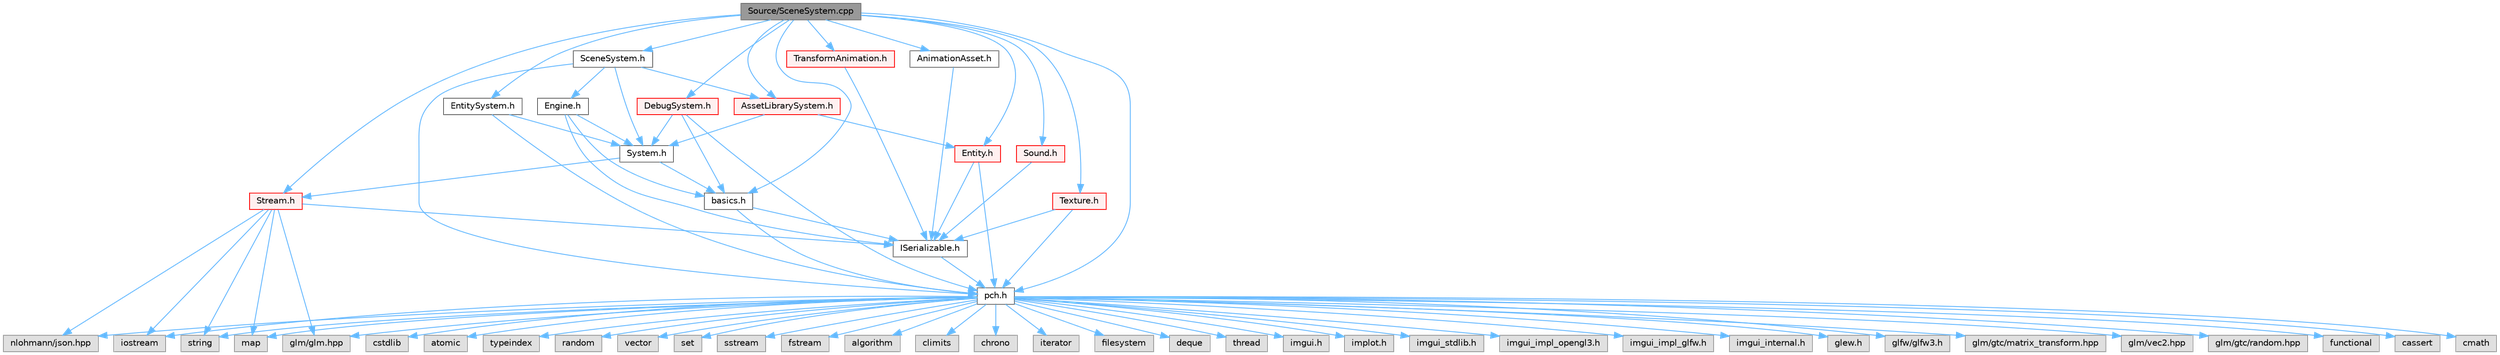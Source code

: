 digraph "Source/SceneSystem.cpp"
{
 // LATEX_PDF_SIZE
  bgcolor="transparent";
  edge [fontname=Helvetica,fontsize=10,labelfontname=Helvetica,labelfontsize=10];
  node [fontname=Helvetica,fontsize=10,shape=box,height=0.2,width=0.4];
  Node1 [id="Node000001",label="Source/SceneSystem.cpp",height=0.2,width=0.4,color="gray40", fillcolor="grey60", style="filled", fontcolor="black",tooltip="handles the process of resetting and changing scenes"];
  Node1 -> Node2 [id="edge1_Node000001_Node000002",color="steelblue1",style="solid",tooltip=" "];
  Node2 [id="Node000002",label="pch.h",height=0.2,width=0.4,color="grey40", fillcolor="white", style="filled",URL="$de/d3a/pch_8h.html",tooltip="This is a precompiled header file."];
  Node2 -> Node3 [id="edge2_Node000002_Node000003",color="steelblue1",style="solid",tooltip=" "];
  Node3 [id="Node000003",label="functional",height=0.2,width=0.4,color="grey60", fillcolor="#E0E0E0", style="filled",tooltip=" "];
  Node2 -> Node4 [id="edge3_Node000002_Node000004",color="steelblue1",style="solid",tooltip=" "];
  Node4 [id="Node000004",label="iostream",height=0.2,width=0.4,color="grey60", fillcolor="#E0E0E0", style="filled",tooltip=" "];
  Node2 -> Node5 [id="edge4_Node000002_Node000005",color="steelblue1",style="solid",tooltip=" "];
  Node5 [id="Node000005",label="cassert",height=0.2,width=0.4,color="grey60", fillcolor="#E0E0E0", style="filled",tooltip=" "];
  Node2 -> Node6 [id="edge5_Node000002_Node000006",color="steelblue1",style="solid",tooltip=" "];
  Node6 [id="Node000006",label="cmath",height=0.2,width=0.4,color="grey60", fillcolor="#E0E0E0", style="filled",tooltip=" "];
  Node2 -> Node7 [id="edge6_Node000002_Node000007",color="steelblue1",style="solid",tooltip=" "];
  Node7 [id="Node000007",label="cstdlib",height=0.2,width=0.4,color="grey60", fillcolor="#E0E0E0", style="filled",tooltip=" "];
  Node2 -> Node8 [id="edge7_Node000002_Node000008",color="steelblue1",style="solid",tooltip=" "];
  Node8 [id="Node000008",label="atomic",height=0.2,width=0.4,color="grey60", fillcolor="#E0E0E0", style="filled",tooltip=" "];
  Node2 -> Node9 [id="edge8_Node000002_Node000009",color="steelblue1",style="solid",tooltip=" "];
  Node9 [id="Node000009",label="typeindex",height=0.2,width=0.4,color="grey60", fillcolor="#E0E0E0", style="filled",tooltip=" "];
  Node2 -> Node10 [id="edge9_Node000002_Node000010",color="steelblue1",style="solid",tooltip=" "];
  Node10 [id="Node000010",label="random",height=0.2,width=0.4,color="grey60", fillcolor="#E0E0E0", style="filled",tooltip=" "];
  Node2 -> Node11 [id="edge10_Node000002_Node000011",color="steelblue1",style="solid",tooltip=" "];
  Node11 [id="Node000011",label="vector",height=0.2,width=0.4,color="grey60", fillcolor="#E0E0E0", style="filled",tooltip=" "];
  Node2 -> Node12 [id="edge11_Node000002_Node000012",color="steelblue1",style="solid",tooltip=" "];
  Node12 [id="Node000012",label="string",height=0.2,width=0.4,color="grey60", fillcolor="#E0E0E0", style="filled",tooltip=" "];
  Node2 -> Node13 [id="edge12_Node000002_Node000013",color="steelblue1",style="solid",tooltip=" "];
  Node13 [id="Node000013",label="map",height=0.2,width=0.4,color="grey60", fillcolor="#E0E0E0", style="filled",tooltip=" "];
  Node2 -> Node14 [id="edge13_Node000002_Node000014",color="steelblue1",style="solid",tooltip=" "];
  Node14 [id="Node000014",label="set",height=0.2,width=0.4,color="grey60", fillcolor="#E0E0E0", style="filled",tooltip=" "];
  Node2 -> Node15 [id="edge14_Node000002_Node000015",color="steelblue1",style="solid",tooltip=" "];
  Node15 [id="Node000015",label="sstream",height=0.2,width=0.4,color="grey60", fillcolor="#E0E0E0", style="filled",tooltip=" "];
  Node2 -> Node16 [id="edge15_Node000002_Node000016",color="steelblue1",style="solid",tooltip=" "];
  Node16 [id="Node000016",label="fstream",height=0.2,width=0.4,color="grey60", fillcolor="#E0E0E0", style="filled",tooltip=" "];
  Node2 -> Node17 [id="edge16_Node000002_Node000017",color="steelblue1",style="solid",tooltip=" "];
  Node17 [id="Node000017",label="algorithm",height=0.2,width=0.4,color="grey60", fillcolor="#E0E0E0", style="filled",tooltip=" "];
  Node2 -> Node18 [id="edge17_Node000002_Node000018",color="steelblue1",style="solid",tooltip=" "];
  Node18 [id="Node000018",label="climits",height=0.2,width=0.4,color="grey60", fillcolor="#E0E0E0", style="filled",tooltip=" "];
  Node2 -> Node19 [id="edge18_Node000002_Node000019",color="steelblue1",style="solid",tooltip=" "];
  Node19 [id="Node000019",label="chrono",height=0.2,width=0.4,color="grey60", fillcolor="#E0E0E0", style="filled",tooltip=" "];
  Node2 -> Node20 [id="edge19_Node000002_Node000020",color="steelblue1",style="solid",tooltip=" "];
  Node20 [id="Node000020",label="iterator",height=0.2,width=0.4,color="grey60", fillcolor="#E0E0E0", style="filled",tooltip=" "];
  Node2 -> Node21 [id="edge20_Node000002_Node000021",color="steelblue1",style="solid",tooltip=" "];
  Node21 [id="Node000021",label="filesystem",height=0.2,width=0.4,color="grey60", fillcolor="#E0E0E0", style="filled",tooltip=" "];
  Node2 -> Node22 [id="edge21_Node000002_Node000022",color="steelblue1",style="solid",tooltip=" "];
  Node22 [id="Node000022",label="deque",height=0.2,width=0.4,color="grey60", fillcolor="#E0E0E0", style="filled",tooltip=" "];
  Node2 -> Node23 [id="edge22_Node000002_Node000023",color="steelblue1",style="solid",tooltip=" "];
  Node23 [id="Node000023",label="thread",height=0.2,width=0.4,color="grey60", fillcolor="#E0E0E0", style="filled",tooltip=" "];
  Node2 -> Node24 [id="edge23_Node000002_Node000024",color="steelblue1",style="solid",tooltip=" "];
  Node24 [id="Node000024",label="imgui.h",height=0.2,width=0.4,color="grey60", fillcolor="#E0E0E0", style="filled",tooltip=" "];
  Node2 -> Node25 [id="edge24_Node000002_Node000025",color="steelblue1",style="solid",tooltip=" "];
  Node25 [id="Node000025",label="implot.h",height=0.2,width=0.4,color="grey60", fillcolor="#E0E0E0", style="filled",tooltip=" "];
  Node2 -> Node26 [id="edge25_Node000002_Node000026",color="steelblue1",style="solid",tooltip=" "];
  Node26 [id="Node000026",label="imgui_stdlib.h",height=0.2,width=0.4,color="grey60", fillcolor="#E0E0E0", style="filled",tooltip=" "];
  Node2 -> Node27 [id="edge26_Node000002_Node000027",color="steelblue1",style="solid",tooltip=" "];
  Node27 [id="Node000027",label="imgui_impl_opengl3.h",height=0.2,width=0.4,color="grey60", fillcolor="#E0E0E0", style="filled",tooltip=" "];
  Node2 -> Node28 [id="edge27_Node000002_Node000028",color="steelblue1",style="solid",tooltip=" "];
  Node28 [id="Node000028",label="imgui_impl_glfw.h",height=0.2,width=0.4,color="grey60", fillcolor="#E0E0E0", style="filled",tooltip=" "];
  Node2 -> Node29 [id="edge28_Node000002_Node000029",color="steelblue1",style="solid",tooltip=" "];
  Node29 [id="Node000029",label="imgui_internal.h",height=0.2,width=0.4,color="grey60", fillcolor="#E0E0E0", style="filled",tooltip=" "];
  Node2 -> Node30 [id="edge29_Node000002_Node000030",color="steelblue1",style="solid",tooltip=" "];
  Node30 [id="Node000030",label="glew.h",height=0.2,width=0.4,color="grey60", fillcolor="#E0E0E0", style="filled",tooltip=" "];
  Node2 -> Node31 [id="edge30_Node000002_Node000031",color="steelblue1",style="solid",tooltip=" "];
  Node31 [id="Node000031",label="glfw/glfw3.h",height=0.2,width=0.4,color="grey60", fillcolor="#E0E0E0", style="filled",tooltip=" "];
  Node2 -> Node32 [id="edge31_Node000002_Node000032",color="steelblue1",style="solid",tooltip=" "];
  Node32 [id="Node000032",label="glm/glm.hpp",height=0.2,width=0.4,color="grey60", fillcolor="#E0E0E0", style="filled",tooltip=" "];
  Node2 -> Node33 [id="edge32_Node000002_Node000033",color="steelblue1",style="solid",tooltip=" "];
  Node33 [id="Node000033",label="glm/gtc/matrix_transform.hpp",height=0.2,width=0.4,color="grey60", fillcolor="#E0E0E0", style="filled",tooltip=" "];
  Node2 -> Node34 [id="edge33_Node000002_Node000034",color="steelblue1",style="solid",tooltip=" "];
  Node34 [id="Node000034",label="glm/vec2.hpp",height=0.2,width=0.4,color="grey60", fillcolor="#E0E0E0", style="filled",tooltip=" "];
  Node2 -> Node35 [id="edge34_Node000002_Node000035",color="steelblue1",style="solid",tooltip=" "];
  Node35 [id="Node000035",label="glm/gtc/random.hpp",height=0.2,width=0.4,color="grey60", fillcolor="#E0E0E0", style="filled",tooltip=" "];
  Node2 -> Node36 [id="edge35_Node000002_Node000036",color="steelblue1",style="solid",tooltip=" "];
  Node36 [id="Node000036",label="nlohmann/json.hpp",height=0.2,width=0.4,color="grey60", fillcolor="#E0E0E0", style="filled",tooltip=" "];
  Node1 -> Node37 [id="edge36_Node000001_Node000037",color="steelblue1",style="solid",tooltip=" "];
  Node37 [id="Node000037",label="basics.h",height=0.2,width=0.4,color="grey40", fillcolor="white", style="filled",URL="$dc/dcc/basics_8h_source.html",tooltip=" "];
  Node37 -> Node2 [id="edge37_Node000037_Node000002",color="steelblue1",style="solid",tooltip=" "];
  Node37 -> Node38 [id="edge38_Node000037_Node000038",color="steelblue1",style="solid",tooltip=" "];
  Node38 [id="Node000038",label="ISerializable.h",height=0.2,width=0.4,color="grey40", fillcolor="white", style="filled",URL="$dd/d7f/ISerializable_8h.html",tooltip="interface for all serializable objects"];
  Node38 -> Node2 [id="edge39_Node000038_Node000002",color="steelblue1",style="solid",tooltip=" "];
  Node1 -> Node39 [id="edge40_Node000001_Node000039",color="steelblue1",style="solid",tooltip=" "];
  Node39 [id="Node000039",label="SceneSystem.h",height=0.2,width=0.4,color="grey40", fillcolor="white", style="filled",URL="$dc/db6/SceneSystem_8h.html",tooltip="handles the process of resetting and changing scenes"];
  Node39 -> Node2 [id="edge41_Node000039_Node000002",color="steelblue1",style="solid",tooltip=" "];
  Node39 -> Node40 [id="edge42_Node000039_Node000040",color="steelblue1",style="solid",tooltip=" "];
  Node40 [id="Node000040",label="System.h",height=0.2,width=0.4,color="grey40", fillcolor="white", style="filled",URL="$db/d39/System_8h.html",tooltip="Base class for all Systems."];
  Node40 -> Node37 [id="edge43_Node000040_Node000037",color="steelblue1",style="solid",tooltip=" "];
  Node40 -> Node41 [id="edge44_Node000040_Node000041",color="steelblue1",style="solid",tooltip=" "];
  Node41 [id="Node000041",label="Stream.h",height=0.2,width=0.4,color="red", fillcolor="#FFF0F0", style="filled",URL="$de/dd1/Stream_8h.html",tooltip="JSON File reading/writing."];
  Node41 -> Node12 [id="edge45_Node000041_Node000012",color="steelblue1",style="solid",tooltip=" "];
  Node41 -> Node13 [id="edge46_Node000041_Node000013",color="steelblue1",style="solid",tooltip=" "];
  Node41 -> Node32 [id="edge47_Node000041_Node000032",color="steelblue1",style="solid",tooltip=" "];
  Node41 -> Node36 [id="edge48_Node000041_Node000036",color="steelblue1",style="solid",tooltip=" "];
  Node41 -> Node4 [id="edge49_Node000041_Node000004",color="steelblue1",style="solid",tooltip=" "];
  Node41 -> Node38 [id="edge50_Node000041_Node000038",color="steelblue1",style="solid",tooltip=" "];
  Node39 -> Node44 [id="edge51_Node000039_Node000044",color="steelblue1",style="solid",tooltip=" "];
  Node44 [id="Node000044",label="AssetLibrarySystem.h",height=0.2,width=0.4,color="red", fillcolor="#FFF0F0", style="filled",URL="$db/dc7/AssetLibrarySystem_8h.html",tooltip="Asset System."];
  Node44 -> Node40 [id="edge52_Node000044_Node000040",color="steelblue1",style="solid",tooltip=" "];
  Node44 -> Node45 [id="edge53_Node000044_Node000045",color="steelblue1",style="solid",tooltip=" "];
  Node45 [id="Node000045",label="Entity.h",height=0.2,width=0.4,color="red", fillcolor="#FFF0F0", style="filled",URL="$d4/da0/Entity_8h.html",tooltip="Entity class which holds Components."];
  Node45 -> Node2 [id="edge54_Node000045_Node000002",color="steelblue1",style="solid",tooltip=" "];
  Node45 -> Node38 [id="edge55_Node000045_Node000038",color="steelblue1",style="solid",tooltip=" "];
  Node39 -> Node51 [id="edge56_Node000039_Node000051",color="steelblue1",style="solid",tooltip=" "];
  Node51 [id="Node000051",label="Engine.h",height=0.2,width=0.4,color="grey40", fillcolor="white", style="filled",URL="$d1/dd4/Engine_8h.html",tooltip="Engine class."];
  Node51 -> Node37 [id="edge57_Node000051_Node000037",color="steelblue1",style="solid",tooltip=" "];
  Node51 -> Node38 [id="edge58_Node000051_Node000038",color="steelblue1",style="solid",tooltip=" "];
  Node51 -> Node40 [id="edge59_Node000051_Node000040",color="steelblue1",style="solid",tooltip=" "];
  Node1 -> Node52 [id="edge60_Node000001_Node000052",color="steelblue1",style="solid",tooltip=" "];
  Node52 [id="Node000052",label="EntitySystem.h",height=0.2,width=0.4,color="grey40", fillcolor="white", style="filled",URL="$d2/d2a/EntitySystem_8h.html",tooltip="System that manages the storing and handling of Entities."];
  Node52 -> Node2 [id="edge61_Node000052_Node000002",color="steelblue1",style="solid",tooltip=" "];
  Node52 -> Node40 [id="edge62_Node000052_Node000040",color="steelblue1",style="solid",tooltip=" "];
  Node1 -> Node45 [id="edge63_Node000001_Node000045",color="steelblue1",style="solid",tooltip=" "];
  Node1 -> Node48 [id="edge64_Node000001_Node000048",color="steelblue1",style="solid",tooltip=" "];
  Node48 [id="Node000048",label="DebugSystem.h",height=0.2,width=0.4,color="red", fillcolor="#FFF0F0", style="filled",URL="$dc/d4f/DebugSystem_8h_source.html",tooltip=" "];
  Node48 -> Node2 [id="edge65_Node000048_Node000002",color="steelblue1",style="solid",tooltip=" "];
  Node48 -> Node37 [id="edge66_Node000048_Node000037",color="steelblue1",style="solid",tooltip=" "];
  Node48 -> Node40 [id="edge67_Node000048_Node000040",color="steelblue1",style="solid",tooltip=" "];
  Node1 -> Node44 [id="edge68_Node000001_Node000044",color="steelblue1",style="solid",tooltip=" "];
  Node1 -> Node53 [id="edge69_Node000001_Node000053",color="steelblue1",style="solid",tooltip=" "];
  Node53 [id="Node000053",label="Sound.h",height=0.2,width=0.4,color="red", fillcolor="#FFF0F0", style="filled",URL="$d6/dca/Sound_8h.html",tooltip="Wrapper class for FMOD sounds."];
  Node53 -> Node38 [id="edge70_Node000053_Node000038",color="steelblue1",style="solid",tooltip=" "];
  Node1 -> Node55 [id="edge71_Node000001_Node000055",color="steelblue1",style="solid",tooltip=" "];
  Node55 [id="Node000055",label="Texture.h",height=0.2,width=0.4,color="red", fillcolor="#FFF0F0", style="filled",URL="$d9/dbf/Texture_8h.html",tooltip="Header for the OpenGL texture wrapper."];
  Node55 -> Node2 [id="edge72_Node000055_Node000002",color="steelblue1",style="solid",tooltip=" "];
  Node55 -> Node38 [id="edge73_Node000055_Node000038",color="steelblue1",style="solid",tooltip=" "];
  Node1 -> Node57 [id="edge74_Node000001_Node000057",color="steelblue1",style="solid",tooltip=" "];
  Node57 [id="Node000057",label="TransformAnimation.h",height=0.2,width=0.4,color="red", fillcolor="#FFF0F0", style="filled",URL="$da/dbc/TransformAnimation_8h.html",tooltip="Asset that animates a Transform with Curves."];
  Node57 -> Node38 [id="edge75_Node000057_Node000038",color="steelblue1",style="solid",tooltip=" "];
  Node1 -> Node60 [id="edge76_Node000001_Node000060",color="steelblue1",style="solid",tooltip=" "];
  Node60 [id="Node000060",label="AnimationAsset.h",height=0.2,width=0.4,color="grey40", fillcolor="white", style="filled",URL="$d4/df8/AnimationAsset_8h.html",tooltip="Asset that contains information about a spritesheet animation."];
  Node60 -> Node38 [id="edge77_Node000060_Node000038",color="steelblue1",style="solid",tooltip=" "];
  Node1 -> Node41 [id="edge78_Node000001_Node000041",color="steelblue1",style="solid",tooltip=" "];
}
